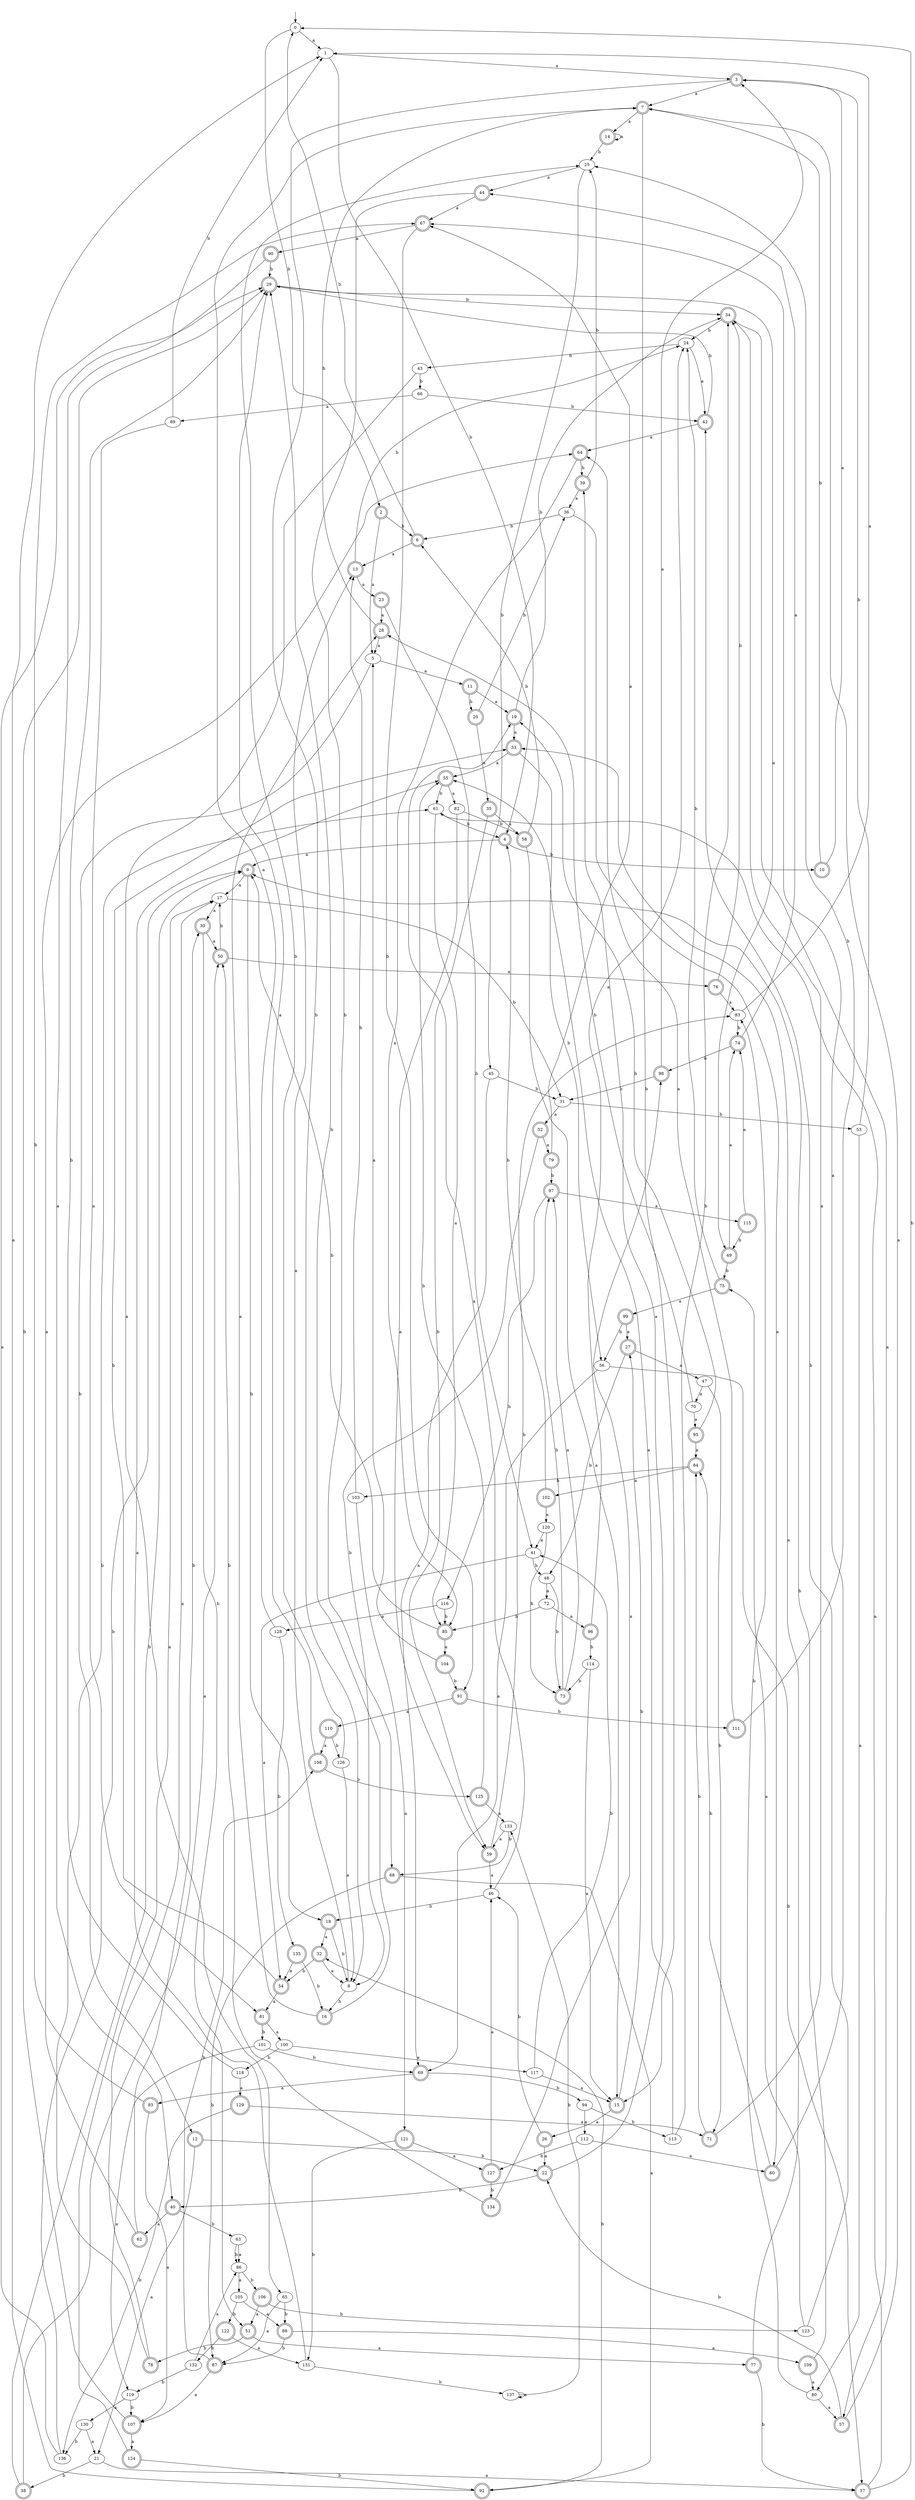 digraph RandomDFA {
  __start0 [label="", shape=none];
  __start0 -> 0 [label=""];
  0 [shape=circle]
  0 -> 1 [label="a"]
  0 -> 2 [label="b"]
  1
  1 -> 3 [label="a"]
  1 -> 4 [label="b"]
  2 [shape=doublecircle]
  2 -> 5 [label="a"]
  2 -> 6 [label="b"]
  3 [shape=doublecircle]
  3 -> 7 [label="a"]
  3 -> 8 [label="b"]
  4 [shape=doublecircle]
  4 -> 9 [label="a"]
  4 -> 10 [label="b"]
  5
  5 -> 11 [label="a"]
  5 -> 12 [label="b"]
  6 [shape=doublecircle]
  6 -> 13 [label="a"]
  6 -> 0 [label="b"]
  7 [shape=doublecircle]
  7 -> 14 [label="a"]
  7 -> 15 [label="b"]
  8
  8 -> 13 [label="a"]
  8 -> 16 [label="b"]
  9 [shape=doublecircle]
  9 -> 17 [label="a"]
  9 -> 18 [label="b"]
  10 [shape=doublecircle]
  10 -> 3 [label="a"]
  10 -> 7 [label="b"]
  11 [shape=doublecircle]
  11 -> 19 [label="a"]
  11 -> 20 [label="b"]
  12 [shape=doublecircle]
  12 -> 21 [label="a"]
  12 -> 22 [label="b"]
  13 [shape=doublecircle]
  13 -> 23 [label="a"]
  13 -> 24 [label="b"]
  14 [shape=doublecircle]
  14 -> 14 [label="a"]
  14 -> 25 [label="b"]
  15 [shape=doublecircle]
  15 -> 26 [label="a"]
  15 -> 27 [label="b"]
  16 [shape=doublecircle]
  16 -> 28 [label="a"]
  16 -> 29 [label="b"]
  17
  17 -> 30 [label="a"]
  17 -> 31 [label="b"]
  18 [shape=doublecircle]
  18 -> 32 [label="a"]
  18 -> 8 [label="b"]
  19 [shape=doublecircle]
  19 -> 33 [label="a"]
  19 -> 34 [label="b"]
  20 [shape=doublecircle]
  20 -> 35 [label="a"]
  20 -> 36 [label="b"]
  21
  21 -> 37 [label="a"]
  21 -> 38 [label="b"]
  22 [shape=doublecircle]
  22 -> 39 [label="a"]
  22 -> 40 [label="b"]
  23 [shape=doublecircle]
  23 -> 28 [label="a"]
  23 -> 41 [label="b"]
  24
  24 -> 42 [label="a"]
  24 -> 43 [label="b"]
  25
  25 -> 44 [label="a"]
  25 -> 45 [label="b"]
  26 [shape=doublecircle]
  26 -> 22 [label="a"]
  26 -> 46 [label="b"]
  27 [shape=doublecircle]
  27 -> 47 [label="a"]
  27 -> 48 [label="b"]
  28 [shape=doublecircle]
  28 -> 5 [label="a"]
  28 -> 7 [label="b"]
  29 [shape=doublecircle]
  29 -> 49 [label="a"]
  29 -> 34 [label="b"]
  30 [shape=doublecircle]
  30 -> 50 [label="a"]
  30 -> 51 [label="b"]
  31
  31 -> 52 [label="a"]
  31 -> 53 [label="b"]
  32 [shape=doublecircle]
  32 -> 8 [label="a"]
  32 -> 54 [label="b"]
  33 [shape=doublecircle]
  33 -> 55 [label="a"]
  33 -> 56 [label="b"]
  34 [shape=doublecircle]
  34 -> 57 [label="a"]
  34 -> 24 [label="b"]
  35 [shape=doublecircle]
  35 -> 58 [label="a"]
  35 -> 59 [label="b"]
  36
  36 -> 60 [label="a"]
  36 -> 6 [label="b"]
  37 [shape=doublecircle]
  37 -> 61 [label="a"]
  37 -> 0 [label="b"]
  38 [shape=doublecircle]
  38 -> 50 [label="a"]
  38 -> 9 [label="b"]
  39 [shape=doublecircle]
  39 -> 36 [label="a"]
  39 -> 25 [label="b"]
  40 [shape=doublecircle]
  40 -> 62 [label="a"]
  40 -> 63 [label="b"]
  41
  41 -> 54 [label="a"]
  41 -> 48 [label="b"]
  42 [shape=doublecircle]
  42 -> 64 [label="a"]
  42 -> 29 [label="b"]
  43
  43 -> 65 [label="a"]
  43 -> 66 [label="b"]
  44 [shape=doublecircle]
  44 -> 67 [label="a"]
  44 -> 68 [label="b"]
  45
  45 -> 69 [label="a"]
  45 -> 31 [label="b"]
  46
  46 -> 19 [label="a"]
  46 -> 18 [label="b"]
  47
  47 -> 70 [label="a"]
  47 -> 71 [label="b"]
  48
  48 -> 72 [label="a"]
  48 -> 73 [label="b"]
  49 [shape=doublecircle]
  49 -> 74 [label="a"]
  49 -> 75 [label="b"]
  50 [shape=doublecircle]
  50 -> 76 [label="a"]
  50 -> 17 [label="b"]
  51 [shape=doublecircle]
  51 -> 77 [label="a"]
  51 -> 78 [label="b"]
  52 [shape=doublecircle]
  52 -> 79 [label="a"]
  52 -> 8 [label="b"]
  53
  53 -> 80 [label="a"]
  53 -> 3 [label="b"]
  54 [shape=doublecircle]
  54 -> 81 [label="a"]
  54 -> 33 [label="b"]
  55 [shape=doublecircle]
  55 -> 82 [label="a"]
  55 -> 61 [label="b"]
  56
  56 -> 69 [label="a"]
  56 -> 37 [label="b"]
  57 [shape=doublecircle]
  57 -> 7 [label="a"]
  57 -> 22 [label="b"]
  58 [shape=doublecircle]
  58 -> 15 [label="a"]
  58 -> 6 [label="b"]
  59 [shape=doublecircle]
  59 -> 46 [label="a"]
  59 -> 83 [label="b"]
  60 [shape=doublecircle]
  60 -> 67 [label="a"]
  60 -> 84 [label="b"]
  61
  61 -> 85 [label="a"]
  61 -> 4 [label="b"]
  62 [shape=doublecircle]
  62 -> 64 [label="a"]
  62 -> 30 [label="b"]
  63
  63 -> 86 [label="a"]
  63 -> 86 [label="b"]
  64 [shape=doublecircle]
  64 -> 85 [label="a"]
  64 -> 39 [label="b"]
  65
  65 -> 87 [label="a"]
  65 -> 88 [label="b"]
  66
  66 -> 89 [label="a"]
  66 -> 42 [label="b"]
  67 [shape=doublecircle]
  67 -> 90 [label="a"]
  67 -> 91 [label="b"]
  68 [shape=doublecircle]
  68 -> 92 [label="a"]
  68 -> 87 [label="b"]
  69 [shape=doublecircle]
  69 -> 93 [label="a"]
  69 -> 94 [label="b"]
  70
  70 -> 95 [label="a"]
  70 -> 28 [label="b"]
  71 [shape=doublecircle]
  71 -> 34 [label="a"]
  71 -> 84 [label="b"]
  72
  72 -> 96 [label="a"]
  72 -> 85 [label="b"]
  73 [shape=doublecircle]
  73 -> 97 [label="a"]
  73 -> 97 [label="b"]
  74 [shape=doublecircle]
  74 -> 44 [label="a"]
  74 -> 98 [label="b"]
  75 [shape=doublecircle]
  75 -> 99 [label="a"]
  75 -> 24 [label="b"]
  76 [shape=doublecircle]
  76 -> 83 [label="a"]
  76 -> 34 [label="b"]
  77 [shape=doublecircle]
  77 -> 33 [label="a"]
  77 -> 37 [label="b"]
  78 [shape=doublecircle]
  78 -> 17 [label="a"]
  78 -> 61 [label="b"]
  79 [shape=doublecircle]
  79 -> 67 [label="a"]
  79 -> 97 [label="b"]
  80
  80 -> 57 [label="a"]
  80 -> 83 [label="b"]
  81 [shape=doublecircle]
  81 -> 100 [label="a"]
  81 -> 101 [label="b"]
  82
  82 -> 59 [label="a"]
  82 -> 58 [label="b"]
  83
  83 -> 1 [label="a"]
  83 -> 74 [label="b"]
  84 [shape=doublecircle]
  84 -> 102 [label="a"]
  84 -> 103 [label="b"]
  85 [shape=doublecircle]
  85 -> 104 [label="a"]
  85 -> 9 [label="b"]
  86
  86 -> 105 [label="a"]
  86 -> 106 [label="b"]
  87 [shape=doublecircle]
  87 -> 107 [label="a"]
  87 -> 108 [label="b"]
  88 [shape=doublecircle]
  88 -> 109 [label="a"]
  88 -> 87 [label="b"]
  89
  89 -> 81 [label="a"]
  89 -> 1 [label="b"]
  90 [shape=doublecircle]
  90 -> 40 [label="a"]
  90 -> 29 [label="b"]
  91 [shape=doublecircle]
  91 -> 110 [label="a"]
  91 -> 111 [label="b"]
  92 [shape=doublecircle]
  92 -> 1 [label="a"]
  92 -> 32 [label="b"]
  93 [shape=doublecircle]
  93 -> 107 [label="a"]
  93 -> 67 [label="b"]
  94
  94 -> 112 [label="a"]
  94 -> 113 [label="b"]
  95 [shape=doublecircle]
  95 -> 84 [label="a"]
  95 -> 19 [label="b"]
  96 [shape=doublecircle]
  96 -> 24 [label="a"]
  96 -> 114 [label="b"]
  97 [shape=doublecircle]
  97 -> 115 [label="a"]
  97 -> 116 [label="b"]
  98 [shape=doublecircle]
  98 -> 3 [label="a"]
  98 -> 31 [label="b"]
  99 [shape=doublecircle]
  99 -> 27 [label="a"]
  99 -> 56 [label="b"]
  100
  100 -> 117 [label="a"]
  100 -> 118 [label="b"]
  101
  101 -> 119 [label="a"]
  101 -> 69 [label="b"]
  102 [shape=doublecircle]
  102 -> 120 [label="a"]
  102 -> 4 [label="b"]
  103
  103 -> 121 [label="a"]
  103 -> 13 [label="b"]
  104 [shape=doublecircle]
  104 -> 5 [label="a"]
  104 -> 91 [label="b"]
  105
  105 -> 88 [label="a"]
  105 -> 122 [label="b"]
  106 [shape=doublecircle]
  106 -> 51 [label="a"]
  106 -> 123 [label="b"]
  107 [shape=doublecircle]
  107 -> 124 [label="a"]
  107 -> 29 [label="b"]
  108 [shape=doublecircle]
  108 -> 29 [label="a"]
  108 -> 125 [label="b"]
  109 [shape=doublecircle]
  109 -> 80 [label="a"]
  109 -> 9 [label="b"]
  110 [shape=doublecircle]
  110 -> 108 [label="a"]
  110 -> 126 [label="b"]
  111 [shape=doublecircle]
  111 -> 64 [label="a"]
  111 -> 25 [label="b"]
  112
  112 -> 60 [label="a"]
  112 -> 127 [label="b"]
  113
  113 -> 55 [label="a"]
  113 -> 34 [label="b"]
  114
  114 -> 15 [label="a"]
  114 -> 73 [label="b"]
  115 [shape=doublecircle]
  115 -> 74 [label="a"]
  115 -> 49 [label="b"]
  116
  116 -> 128 [label="a"]
  116 -> 85 [label="b"]
  117
  117 -> 15 [label="a"]
  117 -> 41 [label="b"]
  118
  118 -> 129 [label="a"]
  118 -> 29 [label="b"]
  119
  119 -> 130 [label="a"]
  119 -> 107 [label="b"]
  120
  120 -> 41 [label="a"]
  120 -> 73 [label="b"]
  121 [shape=doublecircle]
  121 -> 127 [label="a"]
  121 -> 131 [label="b"]
  122 [shape=doublecircle]
  122 -> 131 [label="a"]
  122 -> 132 [label="b"]
  123
  123 -> 75 [label="a"]
  123 -> 42 [label="b"]
  124 [shape=doublecircle]
  124 -> 17 [label="a"]
  124 -> 92 [label="b"]
  125 [shape=doublecircle]
  125 -> 133 [label="a"]
  125 -> 55 [label="b"]
  126
  126 -> 8 [label="a"]
  126 -> 25 [label="b"]
  127 [shape=doublecircle]
  127 -> 46 [label="a"]
  127 -> 134 [label="b"]
  128
  128 -> 7 [label="a"]
  128 -> 135 [label="b"]
  129 [shape=doublecircle]
  129 -> 71 [label="a"]
  129 -> 136 [label="b"]
  130
  130 -> 21 [label="a"]
  130 -> 136 [label="b"]
  131
  131 -> 55 [label="a"]
  131 -> 137 [label="b"]
  132
  132 -> 86 [label="a"]
  132 -> 119 [label="b"]
  133
  133 -> 59 [label="a"]
  133 -> 68 [label="b"]
  134 [shape=doublecircle]
  134 -> 98 [label="a"]
  134 -> 50 [label="b"]
  135 [shape=doublecircle]
  135 -> 54 [label="a"]
  135 -> 16 [label="b"]
  136
  136 -> 29 [label="a"]
  136 -> 9 [label="b"]
  137
  137 -> 137 [label="a"]
  137 -> 133 [label="b"]
}
